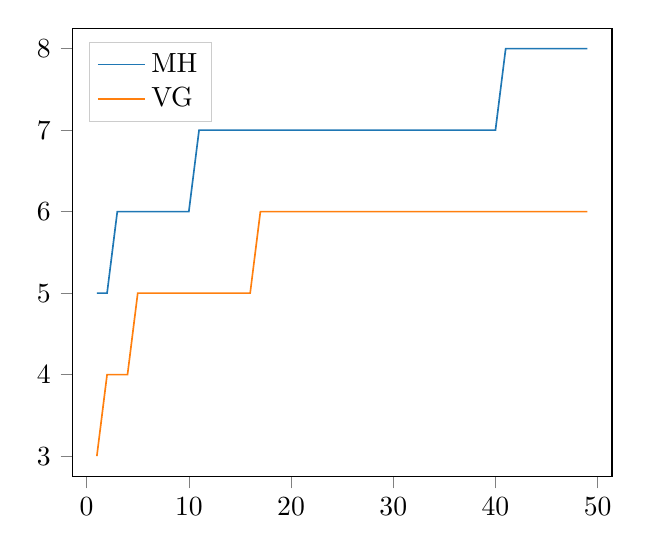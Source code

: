 % This file was created by matplotlib2tikz v0.6.14.
\begin{tikzpicture}

\definecolor{color1}{rgb}{1,0.498,0.055}
\definecolor{color0}{rgb}{0.122,0.467,0.706}

\begin{axis}[
xmin=-1.4, xmax=51.4,
ymin=2.75, ymax=8.25,
tick align=outside,
tick pos=left,
x grid style={lightgray!92.026!black},
y grid style={lightgray!92.026!black},
legend entries={{MH},{VG}},
legend cell align={left},
legend style={at={(0.03,0.97)}, anchor=north west, draw=white!80.0!black}
]
\addlegendimage{no markers, color0}
\addlegendimage{no markers, color1}
\addplot [semithick, color0]
table {%
0 -inf
1 5
2 5
3 6
4 6
5 6
6 6
7 6
8 6
9 6
10 6
11 7
12 7
13 7
14 7
15 7
16 7
17 7
18 7
19 7
20 7
21 7
22 7
23 7
24 7
25 7
26 7
27 7
28 7
29 7
30 7
31 7
32 7
33 7
34 7
35 7
36 7
37 7
38 7
39 7
40 7
41 8
42 8
43 8
44 8
45 8
46 8
47 8
48 8
49 8
};
\addplot [semithick, color1]
table {%
0 -inf
1 3
2 4
3 4
4 4
5 5
6 5
7 5
8 5
9 5
10 5
11 5
12 5
13 5
14 5
15 5
16 5
17 6
18 6
19 6
20 6
21 6
22 6
23 6
24 6
25 6
26 6
27 6
28 6
29 6
30 6
31 6
32 6
33 6
34 6
35 6
36 6
37 6
38 6
39 6
40 6
41 6
42 6
43 6
44 6
45 6
46 6
47 6
48 6
49 6
};
\end{axis}

\end{tikzpicture}